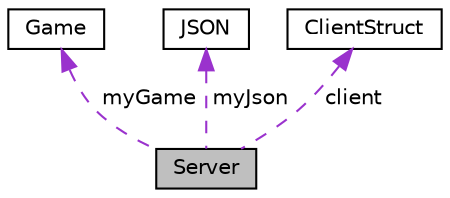 digraph "Server"
{
 // LATEX_PDF_SIZE
  edge [fontname="Helvetica",fontsize="10",labelfontname="Helvetica",labelfontsize="10"];
  node [fontname="Helvetica",fontsize="10",shape=record];
  Node1 [label="Server",height=0.2,width=0.4,color="black", fillcolor="grey75", style="filled", fontcolor="black",tooltip=" "];
  Node2 -> Node1 [dir="back",color="darkorchid3",fontsize="10",style="dashed",label=" myGame" ,fontname="Helvetica"];
  Node2 [label="Game",height=0.2,width=0.4,color="black", fillcolor="white", style="filled",URL="$class_game.html",tooltip=" "];
  Node3 -> Node1 [dir="back",color="darkorchid3",fontsize="10",style="dashed",label=" myJson" ,fontname="Helvetica"];
  Node3 [label="JSON",height=0.2,width=0.4,color="black", fillcolor="white", style="filled",URL="$class_j_s_o_n.html",tooltip=" "];
  Node4 -> Node1 [dir="back",color="darkorchid3",fontsize="10",style="dashed",label=" client" ,fontname="Helvetica"];
  Node4 [label="ClientStruct",height=0.2,width=0.4,color="black", fillcolor="white", style="filled",URL="$struct_client_struct.html",tooltip=" "];
}

